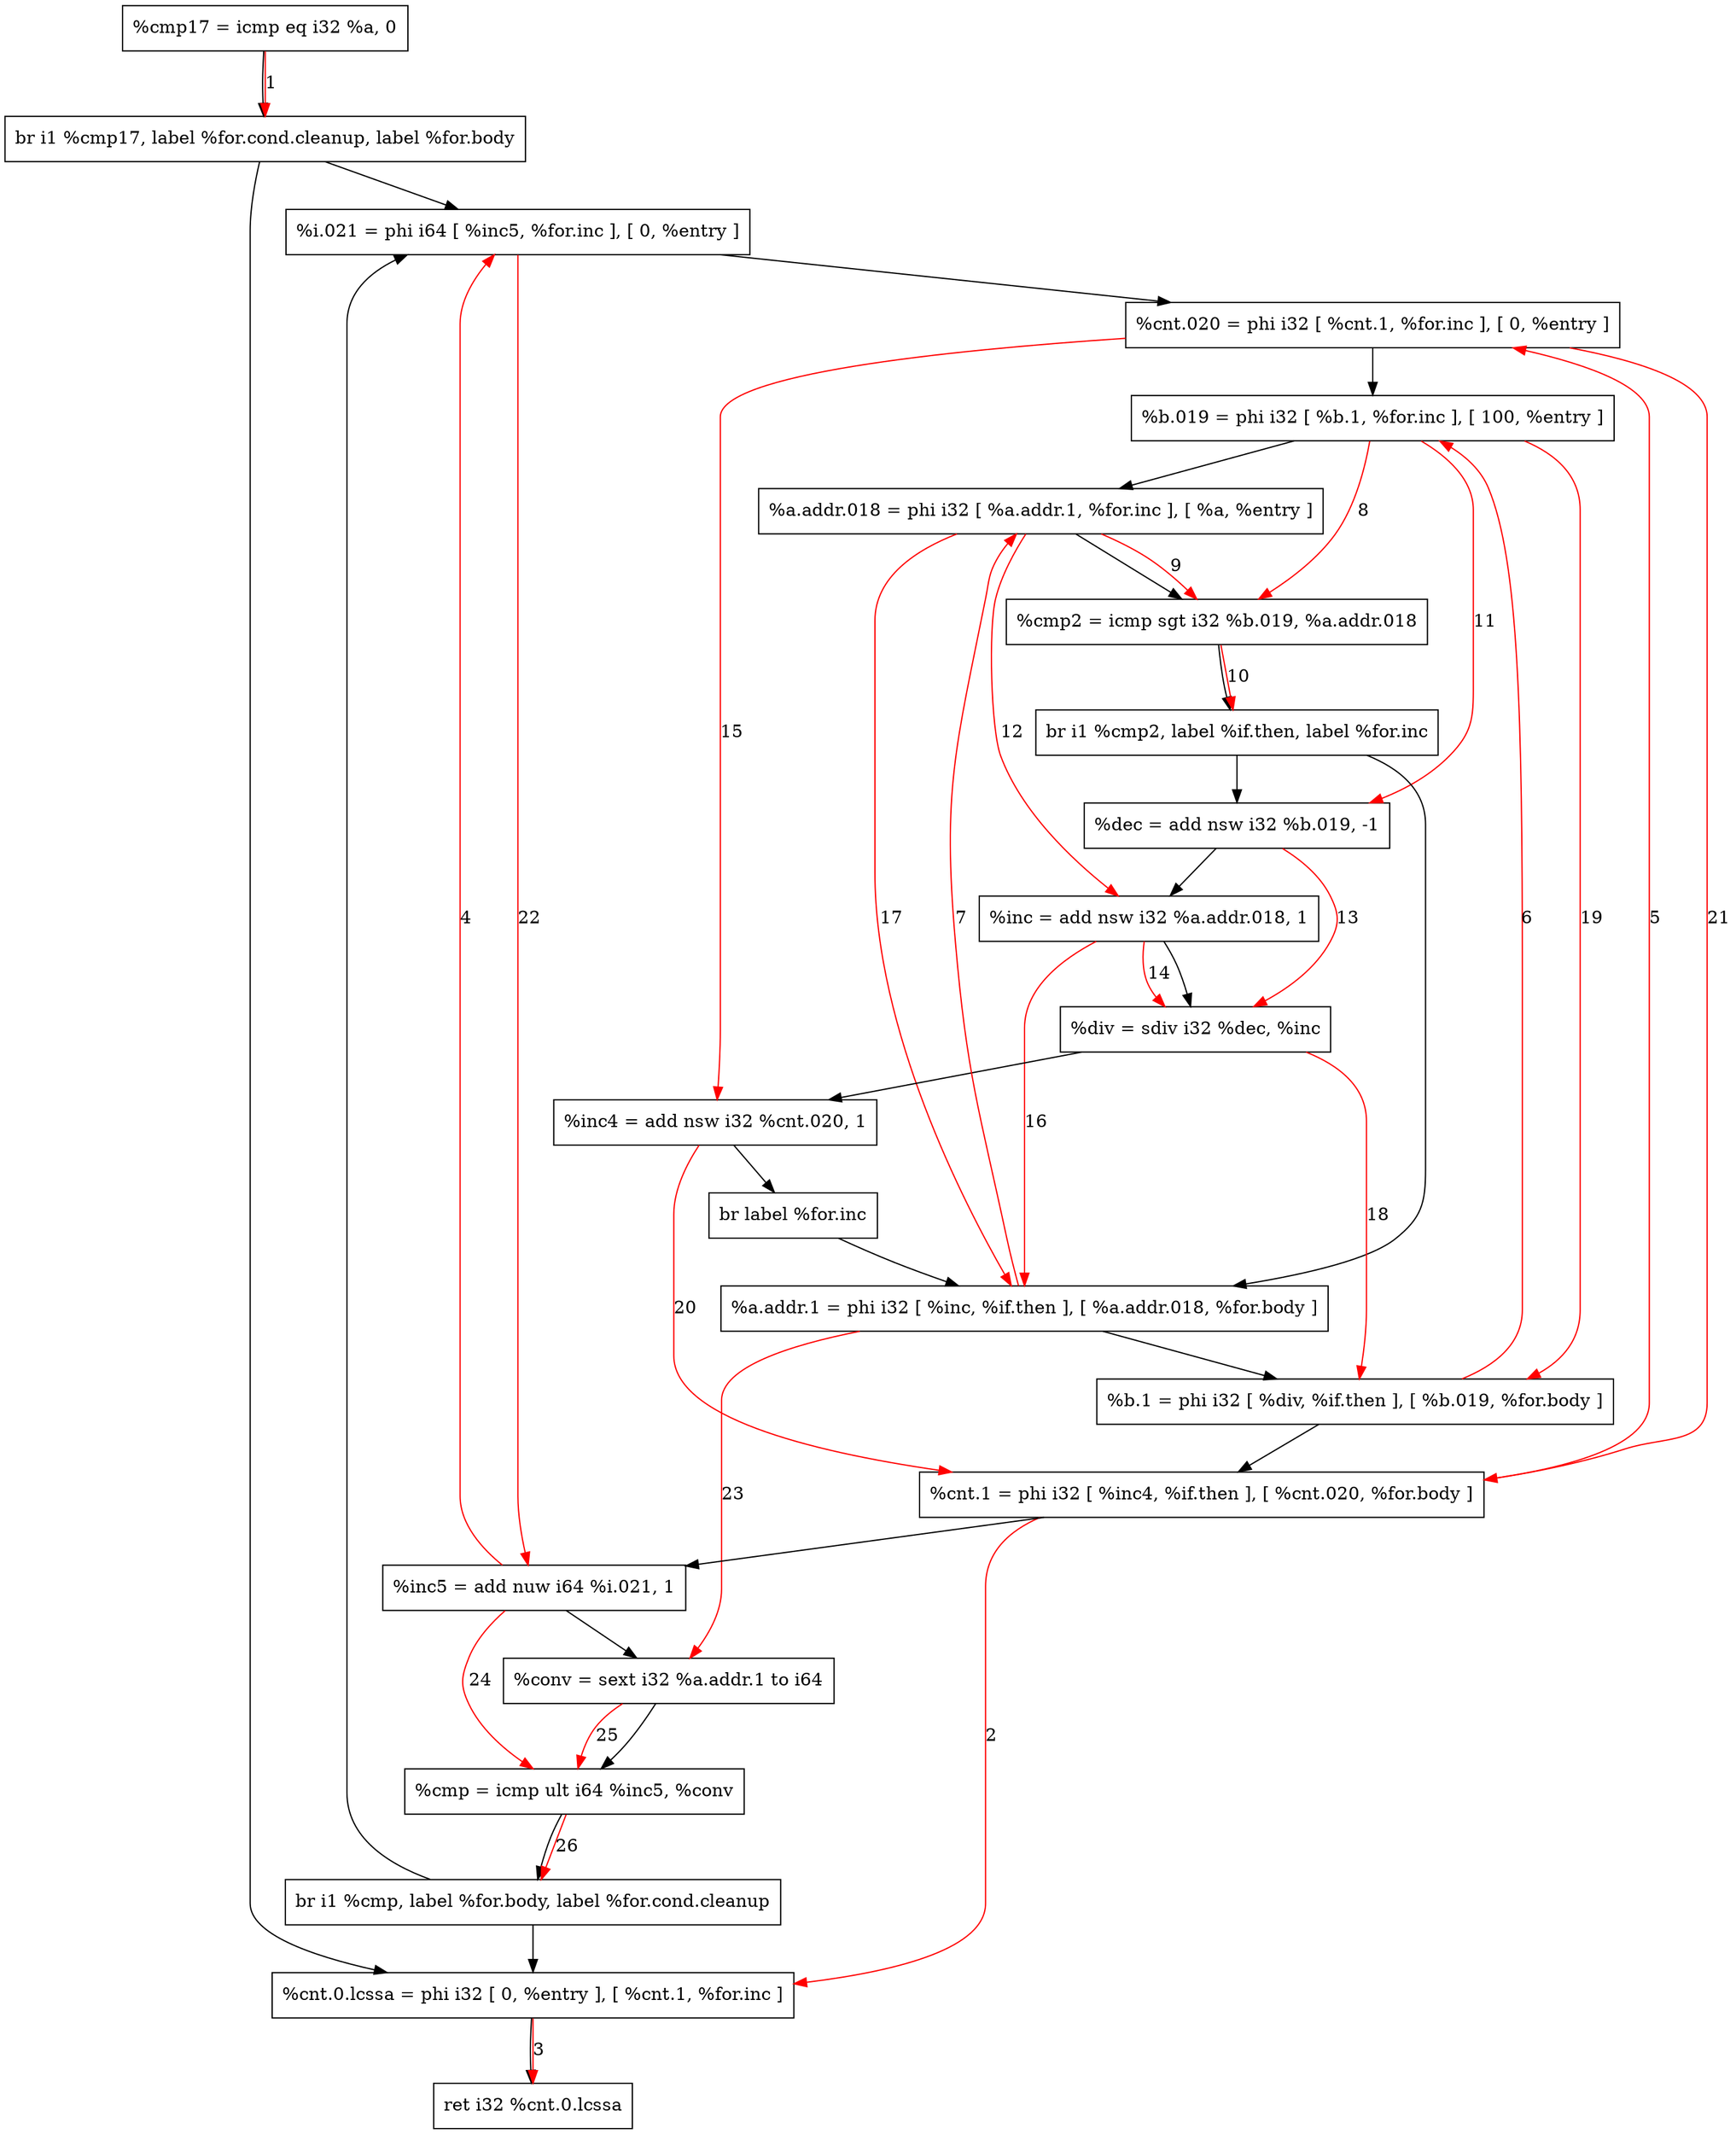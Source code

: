 digraph "CDFG for'func' function" {
	Node0x559e947ba440[shape=record, label="  %cmp17 = icmp eq i32 %a, 0"]
	Node0x559e94744c98[shape=record, label="  br i1 %cmp17, label %for.cond.cleanup, label %for.body"]
	Node0x559e947ba738[shape=record, label="  %cnt.0.lcssa = phi i32 [ 0, %entry ], [ %cnt.1, %for.inc ]"]
	Node0x559e947ba818[shape=record, label="  ret i32 %cnt.0.lcssa"]
	Node0x559e947ba8b8[shape=record, label="  %i.021 = phi i64 [ %inc5, %for.inc ], [ 0, %entry ]"]
	Node0x559e947ba978[shape=record, label="  %cnt.020 = phi i32 [ %cnt.1, %for.inc ], [ 0, %entry ]"]
	Node0x559e947bab18[shape=record, label="  %b.019 = phi i32 [ %b.1, %for.inc ], [ 100, %entry ]"]
	Node0x559e947bac98[shape=record, label="  %a.addr.018 = phi i32 [ %a.addr.1, %for.inc ], [ %a, %entry ]"]
	Node0x559e947bad90[shape=record, label="  %cmp2 = icmp sgt i32 %b.019, %a.addr.018"]
	Node0x559e94744db8[shape=record, label="  br i1 %cmp2, label %if.then, label %for.inc"]
	Node0x559e947bb0c0[shape=record, label="  %dec = add nsw i32 %b.019, -1"]
	Node0x559e947bb180[shape=record, label="  %inc = add nsw i32 %a.addr.018, 1"]
	Node0x559e947bb210[shape=record, label="  %div = sdiv i32 %dec, %inc"]
	Node0x559e947bb2a0[shape=record, label="  %inc4 = add nsw i32 %cnt.020, 1"]
	Node0x559e947bb018[shape=record, label="  br label %for.inc"]
	Node0x559e947bb308[shape=record, label="  %a.addr.1 = phi i32 [ %inc, %if.then ], [ %a.addr.018, %for.body ]"]
	Node0x559e947bb3a8[shape=record, label="  %b.1 = phi i32 [ %div, %if.then ], [ %b.019, %for.body ]"]
	Node0x559e947bb448[shape=record, label="  %cnt.1 = phi i32 [ %inc4, %if.then ], [ %cnt.020, %for.body ]"]
	Node0x559e947bb510[shape=record, label="  %inc5 = add nuw i64 %i.021, 1"]
	Node0x559e947ba5b8[shape=record, label="  %conv = sext i32 %a.addr.1 to i64"]
	Node0x559e947bb5a0[shape=record, label="  %cmp = icmp ult i64 %inc5, %conv"]
	Node0x559e94750228[shape=record, label="  br i1 %cmp, label %for.body, label %for.cond.cleanup"]
	Node0x559e947ba440 -> Node0x559e94744c98
	Node0x559e94744c98 -> Node0x559e947ba738
	Node0x559e94744c98 -> Node0x559e947ba8b8
	Node0x559e947ba738 -> Node0x559e947ba818
	Node0x559e947ba8b8 -> Node0x559e947ba978
	Node0x559e947ba978 -> Node0x559e947bab18
	Node0x559e947bab18 -> Node0x559e947bac98
	Node0x559e947bac98 -> Node0x559e947bad90
	Node0x559e947bad90 -> Node0x559e94744db8
	Node0x559e94744db8 -> Node0x559e947bb0c0
	Node0x559e94744db8 -> Node0x559e947bb308
	Node0x559e947bb0c0 -> Node0x559e947bb180
	Node0x559e947bb180 -> Node0x559e947bb210
	Node0x559e947bb210 -> Node0x559e947bb2a0
	Node0x559e947bb2a0 -> Node0x559e947bb018
	Node0x559e947bb018 -> Node0x559e947bb308
	Node0x559e947bb308 -> Node0x559e947bb3a8
	Node0x559e947bb3a8 -> Node0x559e947bb448
	Node0x559e947bb448 -> Node0x559e947bb510
	Node0x559e947bb510 -> Node0x559e947ba5b8
	Node0x559e947ba5b8 -> Node0x559e947bb5a0
	Node0x559e947bb5a0 -> Node0x559e94750228
	Node0x559e94750228 -> Node0x559e947ba8b8
	Node0x559e94750228 -> Node0x559e947ba738
edge [color=red]
	Node0x559e947ba440 -> Node0x559e94744c98[label="1"]
	Node0x559e947bb448 -> Node0x559e947ba738[label="2"]
	Node0x559e947ba738 -> Node0x559e947ba818[label="3"]
	Node0x559e947bb510 -> Node0x559e947ba8b8[label="4"]
	Node0x559e947bb448 -> Node0x559e947ba978[label="5"]
	Node0x559e947bb3a8 -> Node0x559e947bab18[label="6"]
	Node0x559e947bb308 -> Node0x559e947bac98[label="7"]
	Node0x559e947bab18 -> Node0x559e947bad90[label="8"]
	Node0x559e947bac98 -> Node0x559e947bad90[label="9"]
	Node0x559e947bad90 -> Node0x559e94744db8[label="10"]
	Node0x559e947bab18 -> Node0x559e947bb0c0[label="11"]
	Node0x559e947bac98 -> Node0x559e947bb180[label="12"]
	Node0x559e947bb0c0 -> Node0x559e947bb210[label="13"]
	Node0x559e947bb180 -> Node0x559e947bb210[label="14"]
	Node0x559e947ba978 -> Node0x559e947bb2a0[label="15"]
	Node0x559e947bb180 -> Node0x559e947bb308[label="16"]
	Node0x559e947bac98 -> Node0x559e947bb308[label="17"]
	Node0x559e947bb210 -> Node0x559e947bb3a8[label="18"]
	Node0x559e947bab18 -> Node0x559e947bb3a8[label="19"]
	Node0x559e947bb2a0 -> Node0x559e947bb448[label="20"]
	Node0x559e947ba978 -> Node0x559e947bb448[label="21"]
	Node0x559e947ba8b8 -> Node0x559e947bb510[label="22"]
	Node0x559e947bb308 -> Node0x559e947ba5b8[label="23"]
	Node0x559e947bb510 -> Node0x559e947bb5a0[label="24"]
	Node0x559e947ba5b8 -> Node0x559e947bb5a0[label="25"]
	Node0x559e947bb5a0 -> Node0x559e94750228[label="26"]
}
